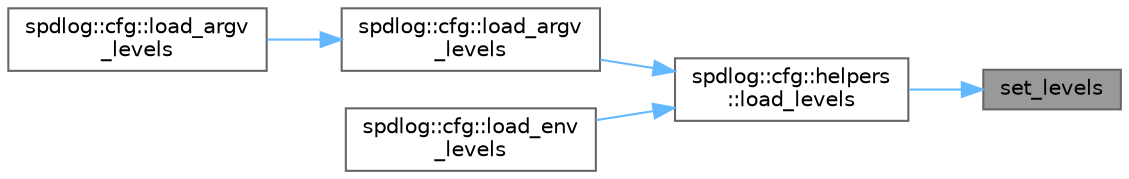 digraph "set_levels"
{
 // LATEX_PDF_SIZE
  bgcolor="transparent";
  edge [fontname=Helvetica,fontsize=10,labelfontname=Helvetica,labelfontsize=10];
  node [fontname=Helvetica,fontsize=10,shape=box,height=0.2,width=0.4];
  rankdir="RL";
  Node1 [id="Node000001",label="set_levels",height=0.2,width=0.4,color="gray40", fillcolor="grey60", style="filled", fontcolor="black",tooltip=" "];
  Node1 -> Node2 [id="edge1_Node000001_Node000002",dir="back",color="steelblue1",style="solid",tooltip=" "];
  Node2 [id="Node000002",label="spdlog::cfg::helpers\l::load_levels",height=0.2,width=0.4,color="grey40", fillcolor="white", style="filled",URL="$namespacespdlog_1_1cfg_1_1helpers.html#a2e663ae1aecd49c4ea3a6aef5d977fc6",tooltip=" "];
  Node2 -> Node3 [id="edge2_Node000002_Node000003",dir="back",color="steelblue1",style="solid",tooltip=" "];
  Node3 [id="Node000003",label="spdlog::cfg::load_argv\l_levels",height=0.2,width=0.4,color="grey40", fillcolor="white", style="filled",URL="$namespacespdlog_1_1cfg.html#ad2192cd649fd5650461252f50b251b8f",tooltip=" "];
  Node3 -> Node4 [id="edge3_Node000003_Node000004",dir="back",color="steelblue1",style="solid",tooltip=" "];
  Node4 [id="Node000004",label="spdlog::cfg::load_argv\l_levels",height=0.2,width=0.4,color="grey40", fillcolor="white", style="filled",URL="$namespacespdlog_1_1cfg.html#ac325290016c8fadda193b9fe8be109f7",tooltip=" "];
  Node2 -> Node5 [id="edge4_Node000002_Node000005",dir="back",color="steelblue1",style="solid",tooltip=" "];
  Node5 [id="Node000005",label="spdlog::cfg::load_env\l_levels",height=0.2,width=0.4,color="grey40", fillcolor="white", style="filled",URL="$namespacespdlog_1_1cfg.html#a9ff1475cac9aaa519d4cdc2fcc3cf7f1",tooltip=" "];
}
